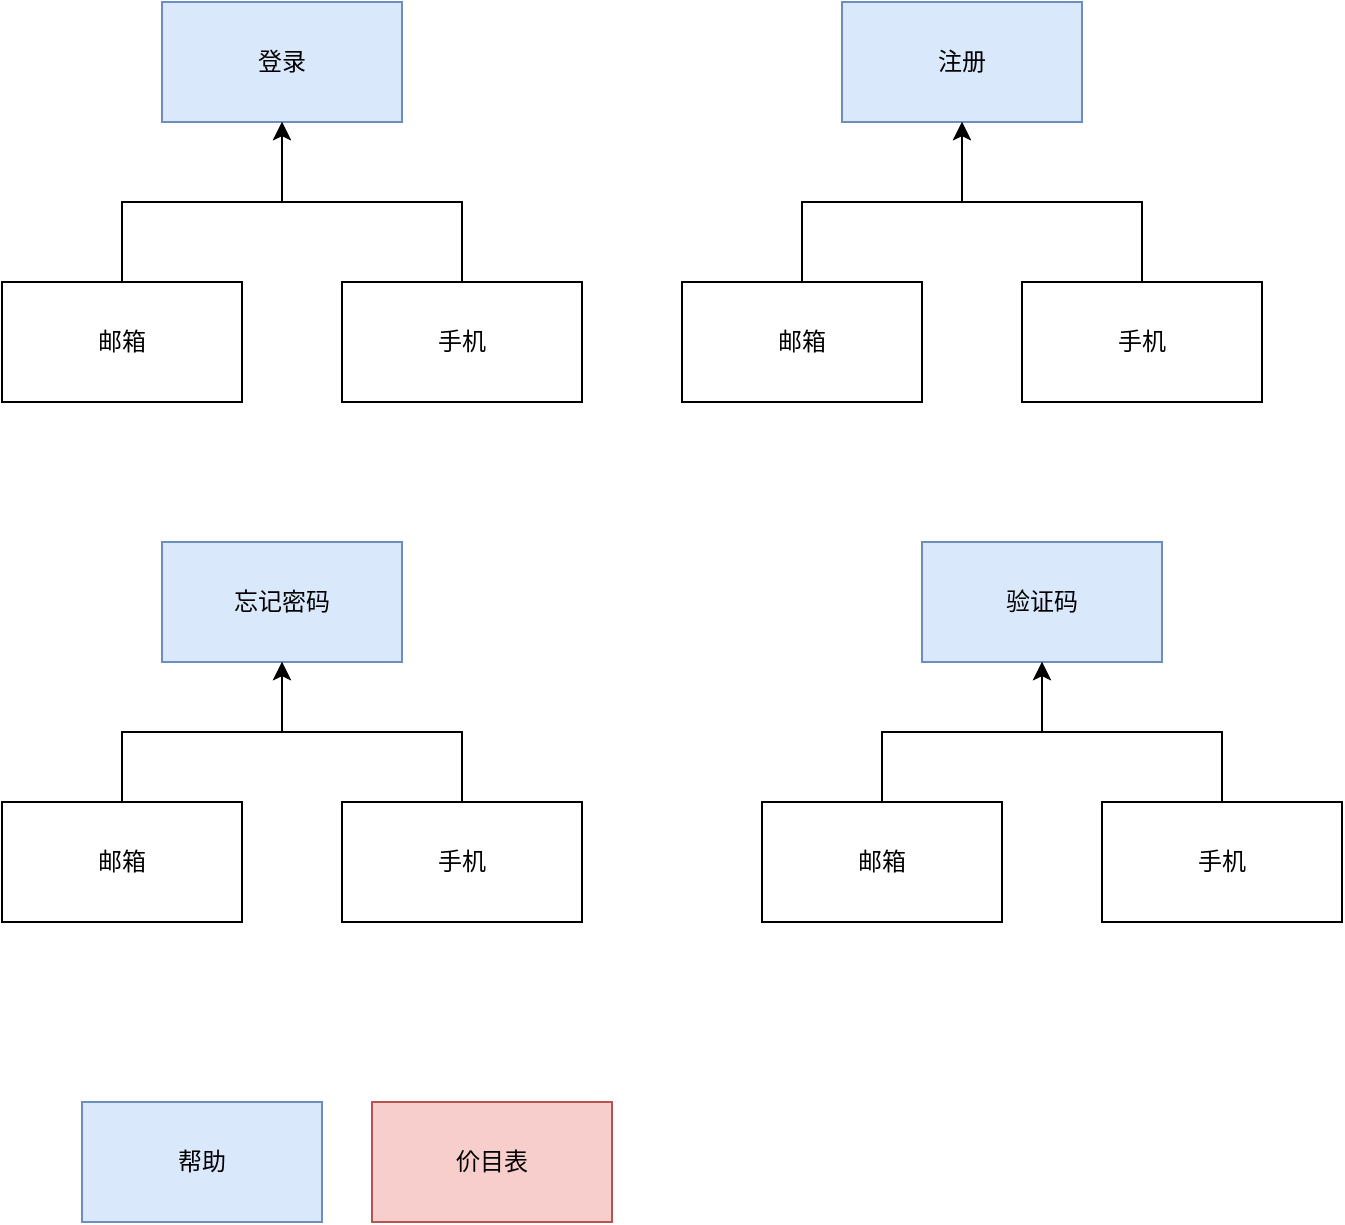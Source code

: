 <mxfile version="21.8.0" type="github" pages="6">
  <diagram name="Home首页" id="-rVS1paRAslWvYF2sDM_">
    <mxGraphModel dx="862" dy="585" grid="1" gridSize="10" guides="1" tooltips="1" connect="1" arrows="1" fold="1" page="1" pageScale="1" pageWidth="850" pageHeight="1100" math="0" shadow="0">
      <root>
        <mxCell id="0" />
        <mxCell id="1" parent="0" />
        <mxCell id="hIoxAWW8J6TfAdxDvS4O-1" value="登录" style="rounded=0;whiteSpace=wrap;html=1;fillColor=#dae8fc;strokeColor=#6c8ebf;" vertex="1" parent="1">
          <mxGeometry x="200" y="80" width="120" height="60" as="geometry" />
        </mxCell>
        <mxCell id="hIoxAWW8J6TfAdxDvS4O-2" value="注册" style="rounded=0;whiteSpace=wrap;html=1;fillColor=#dae8fc;strokeColor=#6c8ebf;" vertex="1" parent="1">
          <mxGeometry x="540" y="80" width="120" height="60" as="geometry" />
        </mxCell>
        <mxCell id="hIoxAWW8J6TfAdxDvS4O-4" style="edgeStyle=orthogonalEdgeStyle;rounded=0;orthogonalLoop=1;jettySize=auto;html=1;entryX=0.5;entryY=1;entryDx=0;entryDy=0;" edge="1" parent="1" source="hIoxAWW8J6TfAdxDvS4O-3" target="hIoxAWW8J6TfAdxDvS4O-1">
          <mxGeometry relative="1" as="geometry" />
        </mxCell>
        <mxCell id="hIoxAWW8J6TfAdxDvS4O-3" value="邮箱" style="rounded=0;whiteSpace=wrap;html=1;" vertex="1" parent="1">
          <mxGeometry x="120" y="220" width="120" height="60" as="geometry" />
        </mxCell>
        <mxCell id="hIoxAWW8J6TfAdxDvS4O-7" style="edgeStyle=orthogonalEdgeStyle;rounded=0;orthogonalLoop=1;jettySize=auto;html=1;entryX=0.5;entryY=1;entryDx=0;entryDy=0;" edge="1" parent="1" source="hIoxAWW8J6TfAdxDvS4O-5" target="hIoxAWW8J6TfAdxDvS4O-1">
          <mxGeometry relative="1" as="geometry" />
        </mxCell>
        <mxCell id="hIoxAWW8J6TfAdxDvS4O-5" value="手机" style="rounded=0;whiteSpace=wrap;html=1;" vertex="1" parent="1">
          <mxGeometry x="290" y="220" width="120" height="60" as="geometry" />
        </mxCell>
        <mxCell id="hIoxAWW8J6TfAdxDvS4O-10" style="edgeStyle=orthogonalEdgeStyle;rounded=0;orthogonalLoop=1;jettySize=auto;html=1;entryX=0.5;entryY=1;entryDx=0;entryDy=0;" edge="1" parent="1" source="hIoxAWW8J6TfAdxDvS4O-8" target="hIoxAWW8J6TfAdxDvS4O-2">
          <mxGeometry relative="1" as="geometry" />
        </mxCell>
        <mxCell id="hIoxAWW8J6TfAdxDvS4O-8" value="邮箱" style="rounded=0;whiteSpace=wrap;html=1;" vertex="1" parent="1">
          <mxGeometry x="460" y="220" width="120" height="60" as="geometry" />
        </mxCell>
        <mxCell id="hIoxAWW8J6TfAdxDvS4O-11" style="edgeStyle=orthogonalEdgeStyle;rounded=0;orthogonalLoop=1;jettySize=auto;html=1;entryX=0.5;entryY=1;entryDx=0;entryDy=0;" edge="1" parent="1" source="hIoxAWW8J6TfAdxDvS4O-9" target="hIoxAWW8J6TfAdxDvS4O-2">
          <mxGeometry relative="1" as="geometry" />
        </mxCell>
        <mxCell id="hIoxAWW8J6TfAdxDvS4O-9" value="手机" style="rounded=0;whiteSpace=wrap;html=1;" vertex="1" parent="1">
          <mxGeometry x="630" y="220" width="120" height="60" as="geometry" />
        </mxCell>
        <mxCell id="hIoxAWW8J6TfAdxDvS4O-12" value="忘记密码" style="rounded=0;whiteSpace=wrap;html=1;fillColor=#dae8fc;strokeColor=#6c8ebf;" vertex="1" parent="1">
          <mxGeometry x="200" y="350" width="120" height="60" as="geometry" />
        </mxCell>
        <mxCell id="hIoxAWW8J6TfAdxDvS4O-15" style="edgeStyle=orthogonalEdgeStyle;rounded=0;orthogonalLoop=1;jettySize=auto;html=1;entryX=0.5;entryY=1;entryDx=0;entryDy=0;" edge="1" parent="1" source="hIoxAWW8J6TfAdxDvS4O-13" target="hIoxAWW8J6TfAdxDvS4O-12">
          <mxGeometry relative="1" as="geometry" />
        </mxCell>
        <mxCell id="hIoxAWW8J6TfAdxDvS4O-13" value="邮箱" style="rounded=0;whiteSpace=wrap;html=1;" vertex="1" parent="1">
          <mxGeometry x="120" y="480" width="120" height="60" as="geometry" />
        </mxCell>
        <mxCell id="hIoxAWW8J6TfAdxDvS4O-16" style="edgeStyle=orthogonalEdgeStyle;rounded=0;orthogonalLoop=1;jettySize=auto;html=1;entryX=0.5;entryY=1;entryDx=0;entryDy=0;" edge="1" parent="1" source="hIoxAWW8J6TfAdxDvS4O-14" target="hIoxAWW8J6TfAdxDvS4O-12">
          <mxGeometry relative="1" as="geometry" />
        </mxCell>
        <mxCell id="hIoxAWW8J6TfAdxDvS4O-14" value="手机" style="rounded=0;whiteSpace=wrap;html=1;" vertex="1" parent="1">
          <mxGeometry x="290" y="480" width="120" height="60" as="geometry" />
        </mxCell>
        <mxCell id="hIoxAWW8J6TfAdxDvS4O-17" value="帮助" style="rounded=0;whiteSpace=wrap;html=1;fillColor=#dae8fc;strokeColor=#6c8ebf;" vertex="1" parent="1">
          <mxGeometry x="160" y="630" width="120" height="60" as="geometry" />
        </mxCell>
        <mxCell id="hIoxAWW8J6TfAdxDvS4O-18" value="价目表" style="rounded=0;whiteSpace=wrap;html=1;fillColor=#f8cecc;strokeColor=#b85450;" vertex="1" parent="1">
          <mxGeometry x="305" y="630" width="120" height="60" as="geometry" />
        </mxCell>
        <mxCell id="GbBgZtoKfKNF7wHluae4-3" value="验证码" style="rounded=0;whiteSpace=wrap;html=1;fillColor=#dae8fc;strokeColor=#6c8ebf;" vertex="1" parent="1">
          <mxGeometry x="580" y="350" width="120" height="60" as="geometry" />
        </mxCell>
        <mxCell id="GbBgZtoKfKNF7wHluae4-4" style="edgeStyle=orthogonalEdgeStyle;rounded=0;orthogonalLoop=1;jettySize=auto;html=1;entryX=0.5;entryY=1;entryDx=0;entryDy=0;" edge="1" parent="1" source="GbBgZtoKfKNF7wHluae4-5" target="GbBgZtoKfKNF7wHluae4-3">
          <mxGeometry relative="1" as="geometry" />
        </mxCell>
        <mxCell id="GbBgZtoKfKNF7wHluae4-5" value="邮箱" style="rounded=0;whiteSpace=wrap;html=1;" vertex="1" parent="1">
          <mxGeometry x="500" y="480" width="120" height="60" as="geometry" />
        </mxCell>
        <mxCell id="GbBgZtoKfKNF7wHluae4-6" style="edgeStyle=orthogonalEdgeStyle;rounded=0;orthogonalLoop=1;jettySize=auto;html=1;entryX=0.5;entryY=1;entryDx=0;entryDy=0;" edge="1" parent="1" source="GbBgZtoKfKNF7wHluae4-7" target="GbBgZtoKfKNF7wHluae4-3">
          <mxGeometry relative="1" as="geometry" />
        </mxCell>
        <mxCell id="GbBgZtoKfKNF7wHluae4-7" value="手机" style="rounded=0;whiteSpace=wrap;html=1;" vertex="1" parent="1">
          <mxGeometry x="670" y="480" width="120" height="60" as="geometry" />
        </mxCell>
      </root>
    </mxGraphModel>
  </diagram>
  <diagram id="kwofx5_6vDa1dnMvM_Zq" name="Profile个人信息">
    <mxGraphModel dx="862" dy="585" grid="1" gridSize="10" guides="1" tooltips="1" connect="1" arrows="1" fold="1" page="1" pageScale="1" pageWidth="850" pageHeight="1100" math="0" shadow="0">
      <root>
        <mxCell id="0" />
        <mxCell id="1" parent="0" />
        <mxCell id="Yds3CwQSTiMsBKgqaAZW-1" value="更新个人信息" style="rounded=0;whiteSpace=wrap;html=1;fillColor=#dae8fc;strokeColor=#6c8ebf;" vertex="1" parent="1">
          <mxGeometry x="190" y="20" width="120" height="60" as="geometry" />
        </mxCell>
        <mxCell id="PG9CXu0Ymp7rhdI5UfnL-7" style="edgeStyle=orthogonalEdgeStyle;rounded=0;orthogonalLoop=1;jettySize=auto;html=1;exitX=0.5;exitY=0;exitDx=0;exitDy=0;" edge="1" parent="1" source="PG9CXu0Ymp7rhdI5UfnL-1" target="Yds3CwQSTiMsBKgqaAZW-1">
          <mxGeometry relative="1" as="geometry" />
        </mxCell>
        <mxCell id="PG9CXu0Ymp7rhdI5UfnL-1" value="邮箱" style="rounded=0;whiteSpace=wrap;html=1;" vertex="1" parent="1">
          <mxGeometry x="20" y="160" width="120" height="60" as="geometry" />
        </mxCell>
        <mxCell id="PG9CXu0Ymp7rhdI5UfnL-4" style="edgeStyle=orthogonalEdgeStyle;rounded=0;orthogonalLoop=1;jettySize=auto;html=1;" edge="1" parent="1" source="PG9CXu0Ymp7rhdI5UfnL-2" target="Yds3CwQSTiMsBKgqaAZW-1">
          <mxGeometry relative="1" as="geometry" />
        </mxCell>
        <mxCell id="PG9CXu0Ymp7rhdI5UfnL-2" value="手机" style="rounded=0;whiteSpace=wrap;html=1;" vertex="1" parent="1">
          <mxGeometry x="190" y="160" width="120" height="60" as="geometry" />
        </mxCell>
        <mxCell id="PG9CXu0Ymp7rhdI5UfnL-8" style="edgeStyle=orthogonalEdgeStyle;rounded=0;orthogonalLoop=1;jettySize=auto;html=1;entryX=0.5;entryY=1;entryDx=0;entryDy=0;exitX=0.5;exitY=0;exitDx=0;exitDy=0;" edge="1" parent="1" source="PG9CXu0Ymp7rhdI5UfnL-5" target="Yds3CwQSTiMsBKgqaAZW-1">
          <mxGeometry relative="1" as="geometry" />
        </mxCell>
        <mxCell id="PG9CXu0Ymp7rhdI5UfnL-5" value="昵称" style="rounded=0;whiteSpace=wrap;html=1;" vertex="1" parent="1">
          <mxGeometry x="350" y="160" width="120" height="60" as="geometry" />
        </mxCell>
      </root>
    </mxGraphModel>
  </diagram>
  <diagram id="2nhmf2cvJelQ4s_en53G" name="Notebook">
    <mxGraphModel dx="862" dy="585" grid="1" gridSize="10" guides="1" tooltips="1" connect="1" arrows="1" fold="1" page="1" pageScale="1" pageWidth="850" pageHeight="1100" math="0" shadow="0">
      <root>
        <mxCell id="0" />
        <mxCell id="1" parent="0" />
        <mxCell id="Xe-b4_l2i_LOVAjwAXAL-1" value="新建" style="rounded=0;whiteSpace=wrap;html=1;" vertex="1" parent="1">
          <mxGeometry x="80" y="60" width="120" height="60" as="geometry" />
        </mxCell>
        <mxCell id="Xe-b4_l2i_LOVAjwAXAL-2" value="修改" style="rounded=0;whiteSpace=wrap;html=1;" vertex="1" parent="1">
          <mxGeometry x="240" y="60" width="120" height="60" as="geometry" />
        </mxCell>
        <mxCell id="Xe-b4_l2i_LOVAjwAXAL-3" value="删除" style="rounded=0;whiteSpace=wrap;html=1;" vertex="1" parent="1">
          <mxGeometry x="400" y="60" width="120" height="60" as="geometry" />
        </mxCell>
      </root>
    </mxGraphModel>
  </diagram>
  <diagram id="8gzh2l30n9lLBOtS5JR7" name="Schedule">
    <mxGraphModel dx="862" dy="585" grid="1" gridSize="10" guides="1" tooltips="1" connect="1" arrows="1" fold="1" page="1" pageScale="1" pageWidth="850" pageHeight="1100" math="0" shadow="0">
      <root>
        <mxCell id="0" />
        <mxCell id="1" parent="0" />
      </root>
    </mxGraphModel>
  </diagram>
  <diagram id="yEOXTZuUX13B7nqZcuMH" name="Family">
    <mxGraphModel dx="862" dy="585" grid="1" gridSize="10" guides="1" tooltips="1" connect="1" arrows="1" fold="1" page="1" pageScale="1" pageWidth="850" pageHeight="1100" math="0" shadow="0">
      <root>
        <mxCell id="0" />
        <mxCell id="1" parent="0" />
      </root>
    </mxGraphModel>
  </diagram>
  <diagram id="zsOBkzTip2IO4u9UY-IQ" name="Team">
    <mxGraphModel dx="862" dy="585" grid="1" gridSize="10" guides="1" tooltips="1" connect="1" arrows="1" fold="1" page="1" pageScale="1" pageWidth="850" pageHeight="1100" math="0" shadow="0">
      <root>
        <mxCell id="0" />
        <mxCell id="1" parent="0" />
      </root>
    </mxGraphModel>
  </diagram>
</mxfile>
